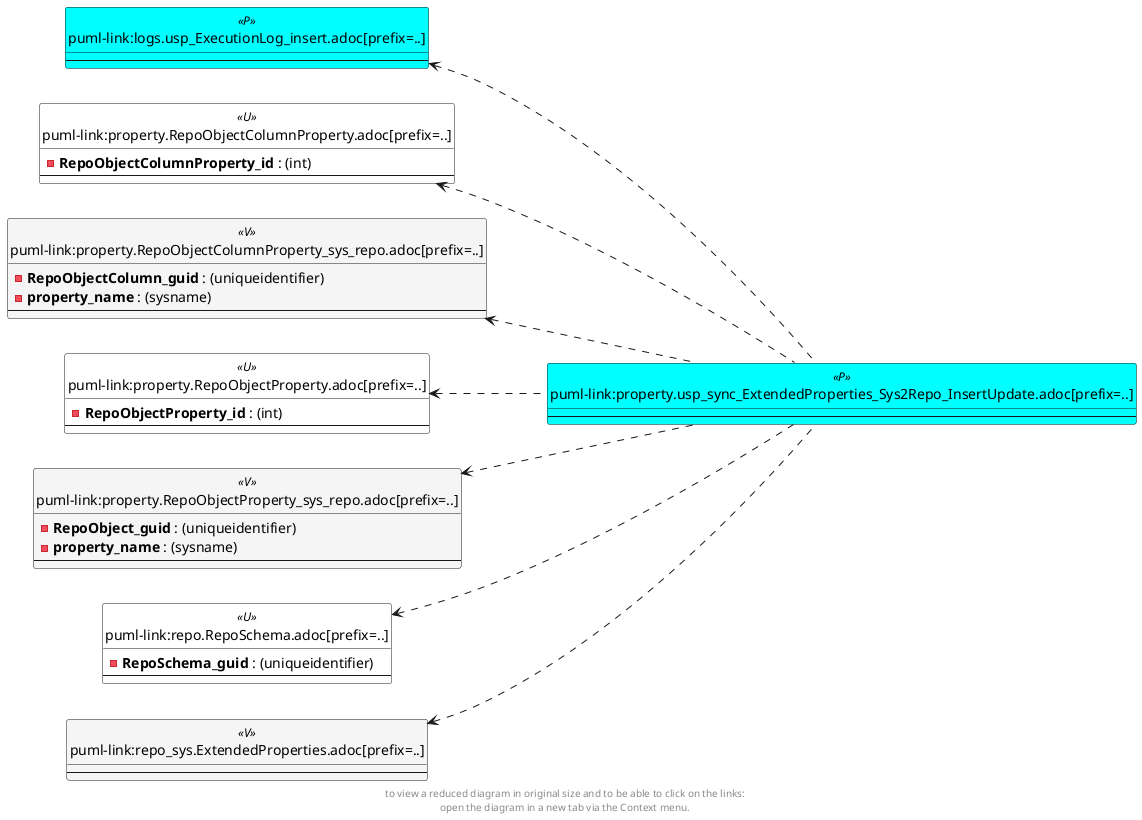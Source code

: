 @startuml
left to right direction
'top to bottom direction
hide circle
'avoide "." issues:
set namespaceSeparator none


skinparam class {
  BackgroundColor White
  BackgroundColor<<FN>> Yellow
  BackgroundColor<<FS>> Yellow
  BackgroundColor<<FT>> LightGray
  BackgroundColor<<IF>> Yellow
  BackgroundColor<<IS>> Yellow
  BackgroundColor<<P>> Aqua
  BackgroundColor<<PC>> Aqua
  BackgroundColor<<SN>> Yellow
  BackgroundColor<<SO>> SlateBlue
  BackgroundColor<<TF>> LightGray
  BackgroundColor<<TR>> Tomato
  BackgroundColor<<U>> White
  BackgroundColor<<V>> WhiteSmoke
  BackgroundColor<<X>> Aqua
}


entity "puml-link:logs.usp_ExecutionLog_insert.adoc[prefix=..]" as logs.usp_ExecutionLog_insert << P >> {
  --
}

entity "puml-link:property.RepoObjectColumnProperty.adoc[prefix=..]" as property.RepoObjectColumnProperty << U >> {
  - **RepoObjectColumnProperty_id** : (int)
  --
}

entity "puml-link:property.RepoObjectColumnProperty_sys_repo.adoc[prefix=..]" as property.RepoObjectColumnProperty_sys_repo << V >> {
  - **RepoObjectColumn_guid** : (uniqueidentifier)
  - **property_name** : (sysname)
  --
}

entity "puml-link:property.RepoObjectProperty.adoc[prefix=..]" as property.RepoObjectProperty << U >> {
  - **RepoObjectProperty_id** : (int)
  --
}

entity "puml-link:property.RepoObjectProperty_sys_repo.adoc[prefix=..]" as property.RepoObjectProperty_sys_repo << V >> {
  - **RepoObject_guid** : (uniqueidentifier)
  - **property_name** : (sysname)
  --
}

entity "puml-link:property.usp_sync_ExtendedProperties_Sys2Repo_InsertUpdate.adoc[prefix=..]" as property.usp_sync_ExtendedProperties_Sys2Repo_InsertUpdate << P >> {
  --
}

entity "puml-link:repo.RepoSchema.adoc[prefix=..]" as repo.RepoSchema << U >> {
  - **RepoSchema_guid** : (uniqueidentifier)
  --
}

entity "puml-link:repo_sys.ExtendedProperties.adoc[prefix=..]" as repo_sys.ExtendedProperties << V >> {
  --
}

logs.usp_ExecutionLog_insert <.. property.usp_sync_ExtendedProperties_Sys2Repo_InsertUpdate
property.RepoObjectColumnProperty <.. property.usp_sync_ExtendedProperties_Sys2Repo_InsertUpdate
property.RepoObjectColumnProperty_sys_repo <.. property.usp_sync_ExtendedProperties_Sys2Repo_InsertUpdate
property.RepoObjectProperty <.. property.usp_sync_ExtendedProperties_Sys2Repo_InsertUpdate
property.RepoObjectProperty_sys_repo <.. property.usp_sync_ExtendedProperties_Sys2Repo_InsertUpdate
repo.RepoSchema <.. property.usp_sync_ExtendedProperties_Sys2Repo_InsertUpdate
repo_sys.ExtendedProperties <.. property.usp_sync_ExtendedProperties_Sys2Repo_InsertUpdate
footer
to view a reduced diagram in original size and to be able to click on the links:
open the diagram in a new tab via the Context menu.
end footer

@enduml

